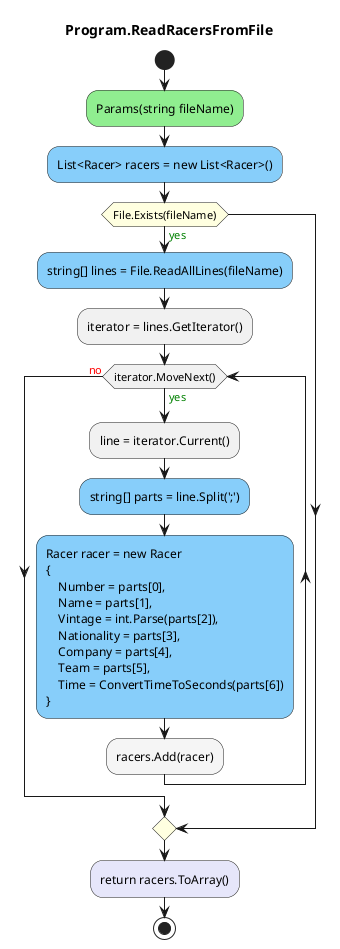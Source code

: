 @startuml Program.ReadRacersFromFile
title Program.ReadRacersFromFile
start
#LightGreen:Params(string fileName);
#LightSkyBlue:List<Racer> racers = new List<Racer>();
#LightYellow:if (File.Exists(fileName)) then (<color:green>yes)
        #LightSkyBlue:string[] lines = File.ReadAllLines(fileName);
        :iterator = lines.GetIterator();
        while (iterator.MoveNext()) is (<color:green>yes)
        :line = iterator.Current();
                            #LightSkyBlue:string[] parts = line.Split(';');
                            #LightSkyBlue:Racer racer = new Racer
                    {
                        Number = parts[0],
                        Name = parts[1],
                        Vintage = int.Parse(parts[2]),
                        Nationality = parts[3],
                        Company = parts[4],
                        Team = parts[5],
                        Time = ConvertTimeToSeconds(parts[6])
                    };
                            #WhiteSmoke:racers.Add(racer);
        endwhile (<color:red>no)
endif
#Lavender:return racers.ToArray();
stop
@enduml
